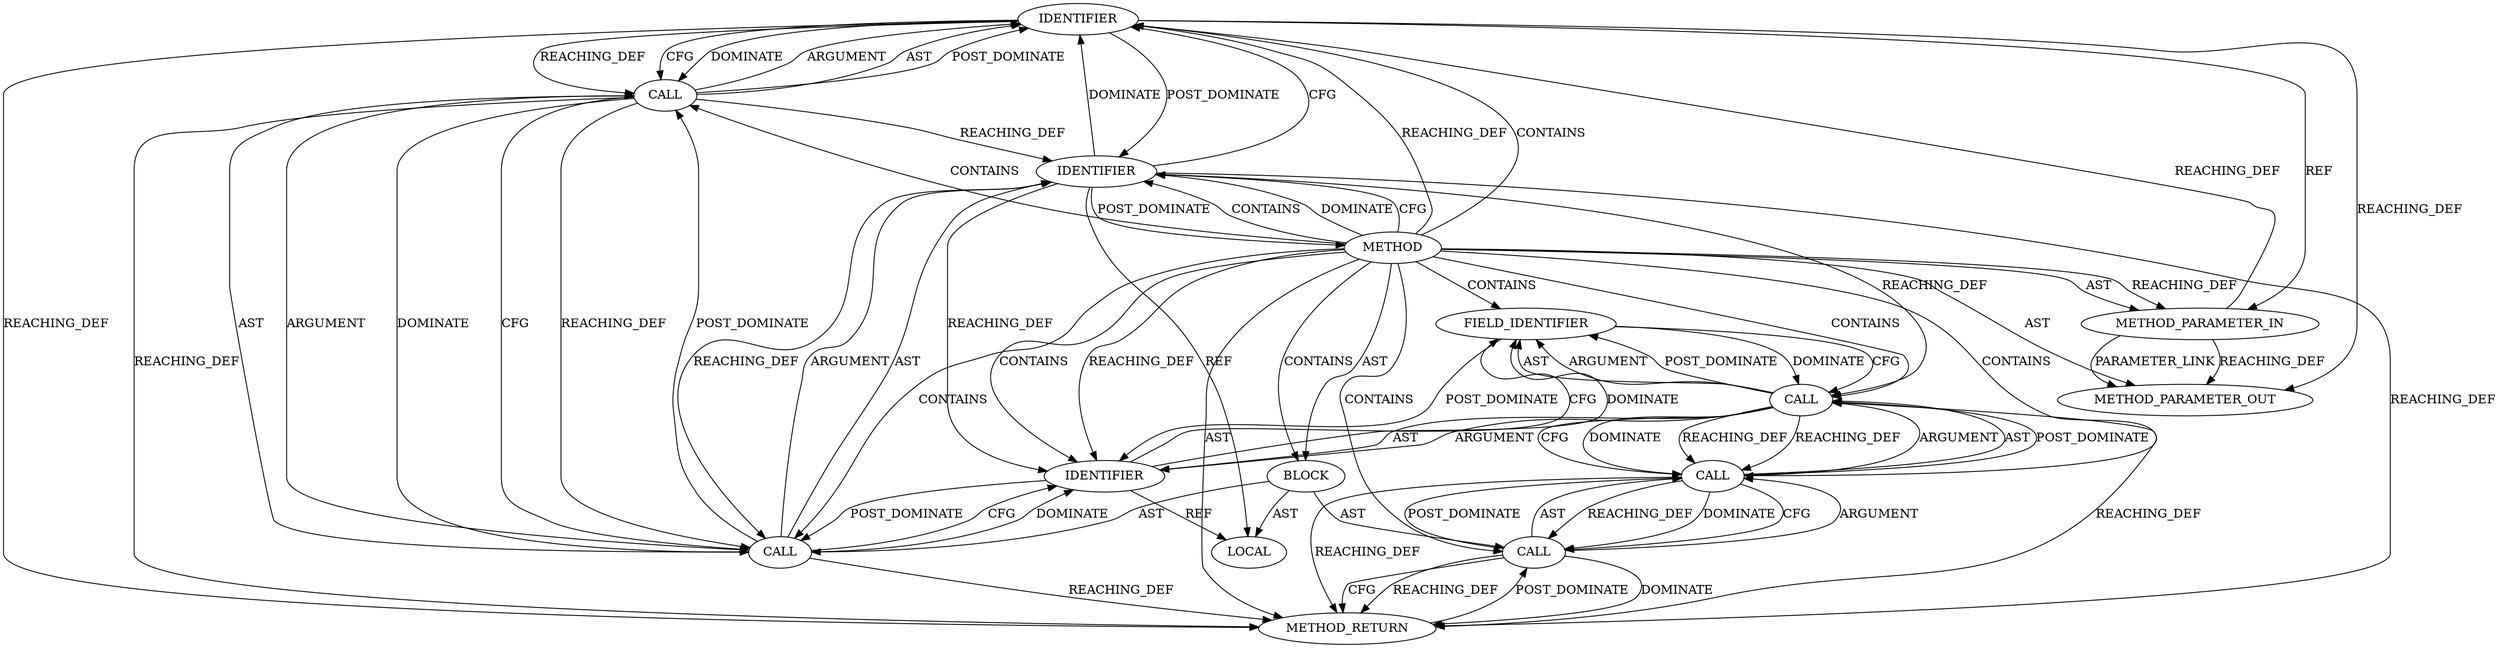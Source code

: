 digraph {
  17730 [label=IDENTIFIER ORDER=1 ARGUMENT_INDEX=1 CODE="tls_ctx" COLUMN_NUMBER=48 LINE_NUMBER=2522 TYPE_FULL_NAME="tls_context*" NAME="tls_ctx"]
  17729 [label=CALL ORDER=2 ARGUMENT_INDEX=2 CODE="tls_sw_ctx_rx(tls_ctx)" COLUMN_NUMBER=34 METHOD_FULL_NAME="tls_sw_ctx_rx" LINE_NUMBER=2522 TYPE_FULL_NAME="<empty>" DISPATCH_TYPE="STATIC_DISPATCH" SIGNATURE="" NAME="tls_sw_ctx_rx"]
  17727 [label=CALL ORDER=2 ARGUMENT_INDEX=-1 CODE="*ctx = tls_sw_ctx_rx(tls_ctx)" COLUMN_NUMBER=27 METHOD_FULL_NAME="<operator>.assignment" LINE_NUMBER=2522 TYPE_FULL_NAME="<empty>" DISPATCH_TYPE="STATIC_DISPATCH" SIGNATURE="" NAME="<operator>.assignment"]
  21703 [label=METHOD_PARAMETER_OUT ORDER=1 CODE="struct tls_context *tls_ctx" IS_VARIADIC=false COLUMN_NUMBER=28 LINE_NUMBER=2520 TYPE_FULL_NAME="tls_context*" EVALUATION_STRATEGY="BY_VALUE" INDEX=1 NAME="tls_ctx"]
  17732 [label=CALL ORDER=1 ARGUMENT_INDEX=1 CODE="&ctx->strp" COLUMN_NUMBER=16 METHOD_FULL_NAME="<operator>.addressOf" LINE_NUMBER=2524 TYPE_FULL_NAME="<empty>" DISPATCH_TYPE="STATIC_DISPATCH" SIGNATURE="" NAME="<operator>.addressOf"]
  17733 [label=CALL ORDER=1 ARGUMENT_INDEX=1 CODE="ctx->strp" COLUMN_NUMBER=17 METHOD_FULL_NAME="<operator>.indirectFieldAccess" LINE_NUMBER=2524 TYPE_FULL_NAME="<empty>" DISPATCH_TYPE="STATIC_DISPATCH" SIGNATURE="" NAME="<operator>.indirectFieldAccess"]
  17726 [label=LOCAL ORDER=1 CODE="struct tls_sw_context_rx* ctx" COLUMN_NUMBER=27 LINE_NUMBER=2522 TYPE_FULL_NAME="tls_sw_context_rx*" NAME="ctx"]
  17736 [label=METHOD_RETURN ORDER=3 CODE="RET" COLUMN_NUMBER=1 LINE_NUMBER=2520 TYPE_FULL_NAME="void" EVALUATION_STRATEGY="BY_VALUE"]
  17734 [label=IDENTIFIER ORDER=1 ARGUMENT_INDEX=1 CODE="ctx" COLUMN_NUMBER=17 LINE_NUMBER=2524 TYPE_FULL_NAME="tls_sw_context_rx*" NAME="ctx"]
  17731 [label=CALL ORDER=3 ARGUMENT_INDEX=-1 CODE="tls_strp_done(&ctx->strp)" COLUMN_NUMBER=2 METHOD_FULL_NAME="tls_strp_done" LINE_NUMBER=2524 TYPE_FULL_NAME="<empty>" DISPATCH_TYPE="STATIC_DISPATCH" SIGNATURE="" NAME="tls_strp_done"]
  17724 [label=METHOD_PARAMETER_IN ORDER=1 CODE="struct tls_context *tls_ctx" IS_VARIADIC=false COLUMN_NUMBER=28 LINE_NUMBER=2520 TYPE_FULL_NAME="tls_context*" EVALUATION_STRATEGY="BY_VALUE" INDEX=1 NAME="tls_ctx"]
  17723 [label=METHOD COLUMN_NUMBER=1 LINE_NUMBER=2520 COLUMN_NUMBER_END=1 IS_EXTERNAL=false SIGNATURE="void tls_sw_strparser_done (tls_context*)" NAME="tls_sw_strparser_done" AST_PARENT_TYPE="TYPE_DECL" AST_PARENT_FULL_NAME="tls_sw.c:<global>" ORDER=57 CODE="void tls_sw_strparser_done(struct tls_context *tls_ctx)
{
	struct tls_sw_context_rx *ctx = tls_sw_ctx_rx(tls_ctx);

	tls_strp_done(&ctx->strp);
}" FULL_NAME="tls_sw_strparser_done" LINE_NUMBER_END=2525 FILENAME="tls_sw.c"]
  17725 [label=BLOCK ORDER=2 ARGUMENT_INDEX=-1 CODE="{
	struct tls_sw_context_rx *ctx = tls_sw_ctx_rx(tls_ctx);

	tls_strp_done(&ctx->strp);
}" COLUMN_NUMBER=1 LINE_NUMBER=2521 TYPE_FULL_NAME="void"]
  17728 [label=IDENTIFIER ORDER=1 ARGUMENT_INDEX=1 CODE="ctx" COLUMN_NUMBER=28 LINE_NUMBER=2522 TYPE_FULL_NAME="tls_sw_context_rx*" NAME="ctx"]
  17735 [label=FIELD_IDENTIFIER ORDER=2 ARGUMENT_INDEX=2 CODE="strp" COLUMN_NUMBER=17 LINE_NUMBER=2524 CANONICAL_NAME="strp"]
  17725 -> 17731 [label=AST ]
  17723 -> 17733 [label=CONTAINS ]
  17733 -> 17735 [label=AST ]
  17728 -> 17730 [label=CFG ]
  17724 -> 21703 [label=REACHING_DEF VARIABLE="tls_ctx"]
  17724 -> 21703 [label=PARAMETER_LINK ]
  17723 -> 17731 [label=CONTAINS ]
  17730 -> 17736 [label=REACHING_DEF VARIABLE="tls_ctx"]
  17723 -> 17730 [label=REACHING_DEF VARIABLE=""]
  17723 -> 17732 [label=CONTAINS ]
  17727 -> 17729 [label=POST_DOMINATE ]
  17727 -> 17728 [label=ARGUMENT ]
  17733 -> 17734 [label=ARGUMENT ]
  17725 -> 17727 [label=AST ]
  17725 -> 17726 [label=AST ]
  17729 -> 17730 [label=ARGUMENT ]
  17731 -> 17732 [label=ARGUMENT ]
  17723 -> 17730 [label=CONTAINS ]
  17727 -> 17728 [label=AST ]
  17734 -> 17735 [label=CFG ]
  17723 -> 17736 [label=AST ]
  17723 -> 17724 [label=AST ]
  17723 -> 17724 [label=REACHING_DEF VARIABLE=""]
  17729 -> 17727 [label=DOMINATE ]
  17728 -> 17723 [label=POST_DOMINATE ]
  17729 -> 17730 [label=AST ]
  17723 -> 17725 [label=CONTAINS ]
  17728 -> 17730 [label=DOMINATE ]
  17730 -> 17729 [label=REACHING_DEF VARIABLE="tls_ctx"]
  17733 -> 17736 [label=REACHING_DEF VARIABLE="ctx->strp"]
  17733 -> 17735 [label=ARGUMENT ]
  17727 -> 17734 [label=CFG ]
  17723 -> 17729 [label=CONTAINS ]
  17734 -> 17726 [label=REF ]
  17727 -> 17736 [label=REACHING_DEF VARIABLE="*ctx = tls_sw_ctx_rx(tls_ctx)"]
  17731 -> 17736 [label=DOMINATE ]
  17731 -> 17732 [label=POST_DOMINATE ]
  17723 -> 17727 [label=CONTAINS ]
  17733 -> 17732 [label=CFG ]
  17723 -> 17728 [label=CONTAINS ]
  17733 -> 17732 [label=DOMINATE ]
  17729 -> 17727 [label=CFG ]
  17724 -> 17730 [label=REACHING_DEF VARIABLE="tls_ctx"]
  17728 -> 17736 [label=REACHING_DEF VARIABLE="ctx"]
  17732 -> 17736 [label=REACHING_DEF VARIABLE="&ctx->strp"]
  17728 -> 17726 [label=REF ]
  17732 -> 17733 [label=ARGUMENT ]
  17735 -> 17733 [label=DOMINATE ]
  17729 -> 17727 [label=REACHING_DEF VARIABLE="tls_sw_ctx_rx(tls_ctx)"]
  17728 -> 17734 [label=REACHING_DEF VARIABLE="ctx"]
  17733 -> 17732 [label=REACHING_DEF VARIABLE="ctx->strp"]
  17733 -> 17732 [label=REACHING_DEF VARIABLE="ctx->strp"]
  17733 -> 17735 [label=POST_DOMINATE ]
  17729 -> 17736 [label=REACHING_DEF VARIABLE="tls_sw_ctx_rx(tls_ctx)"]
  17735 -> 17734 [label=POST_DOMINATE ]
  17730 -> 17729 [label=CFG ]
  17732 -> 17731 [label=REACHING_DEF VARIABLE="&ctx->strp"]
  17736 -> 17731 [label=POST_DOMINATE ]
  17729 -> 17728 [label=REACHING_DEF VARIABLE="tls_sw_ctx_rx(tls_ctx)"]
  17730 -> 17728 [label=POST_DOMINATE ]
  17734 -> 17727 [label=POST_DOMINATE ]
  17732 -> 17733 [label=AST ]
  17728 -> 17733 [label=REACHING_DEF VARIABLE="ctx"]
  17734 -> 17735 [label=DOMINATE ]
  17730 -> 17729 [label=DOMINATE ]
  17730 -> 21703 [label=REACHING_DEF VARIABLE="tls_ctx"]
  17723 -> 17728 [label=DOMINATE ]
  17727 -> 17729 [label=AST ]
  17723 -> 21703 [label=AST ]
  17729 -> 17730 [label=POST_DOMINATE ]
  17731 -> 17736 [label=CFG ]
  17731 -> 17732 [label=AST ]
  17727 -> 17729 [label=ARGUMENT ]
  17732 -> 17731 [label=DOMINATE ]
  17732 -> 17733 [label=POST_DOMINATE ]
  17723 -> 17725 [label=AST ]
  17723 -> 17734 [label=CONTAINS ]
  17730 -> 17724 [label=REF ]
  17723 -> 17734 [label=REACHING_DEF VARIABLE=""]
  17723 -> 17728 [label=CFG ]
  17733 -> 17734 [label=AST ]
  17727 -> 17734 [label=DOMINATE ]
  17731 -> 17736 [label=REACHING_DEF VARIABLE="tls_strp_done(&ctx->strp)"]
  17732 -> 17731 [label=CFG ]
  17728 -> 17727 [label=REACHING_DEF VARIABLE="ctx"]
  17723 -> 17735 [label=CONTAINS ]
  17735 -> 17733 [label=CFG ]
}

